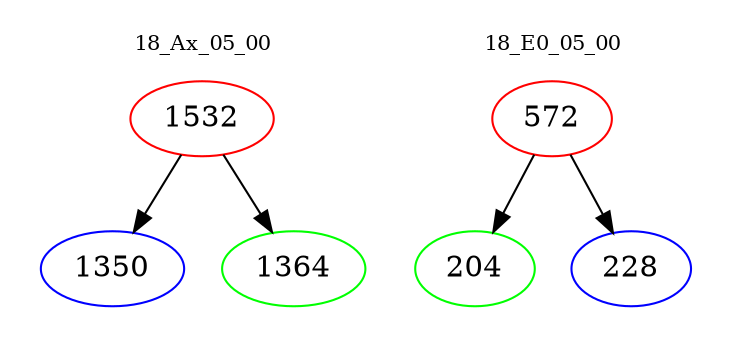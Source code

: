 digraph{
subgraph cluster_0 {
color = white
label = "18_Ax_05_00";
fontsize=10;
T0_1532 [label="1532", color="red"]
T0_1532 -> T0_1350 [color="black"]
T0_1350 [label="1350", color="blue"]
T0_1532 -> T0_1364 [color="black"]
T0_1364 [label="1364", color="green"]
}
subgraph cluster_1 {
color = white
label = "18_E0_05_00";
fontsize=10;
T1_572 [label="572", color="red"]
T1_572 -> T1_204 [color="black"]
T1_204 [label="204", color="green"]
T1_572 -> T1_228 [color="black"]
T1_228 [label="228", color="blue"]
}
}
